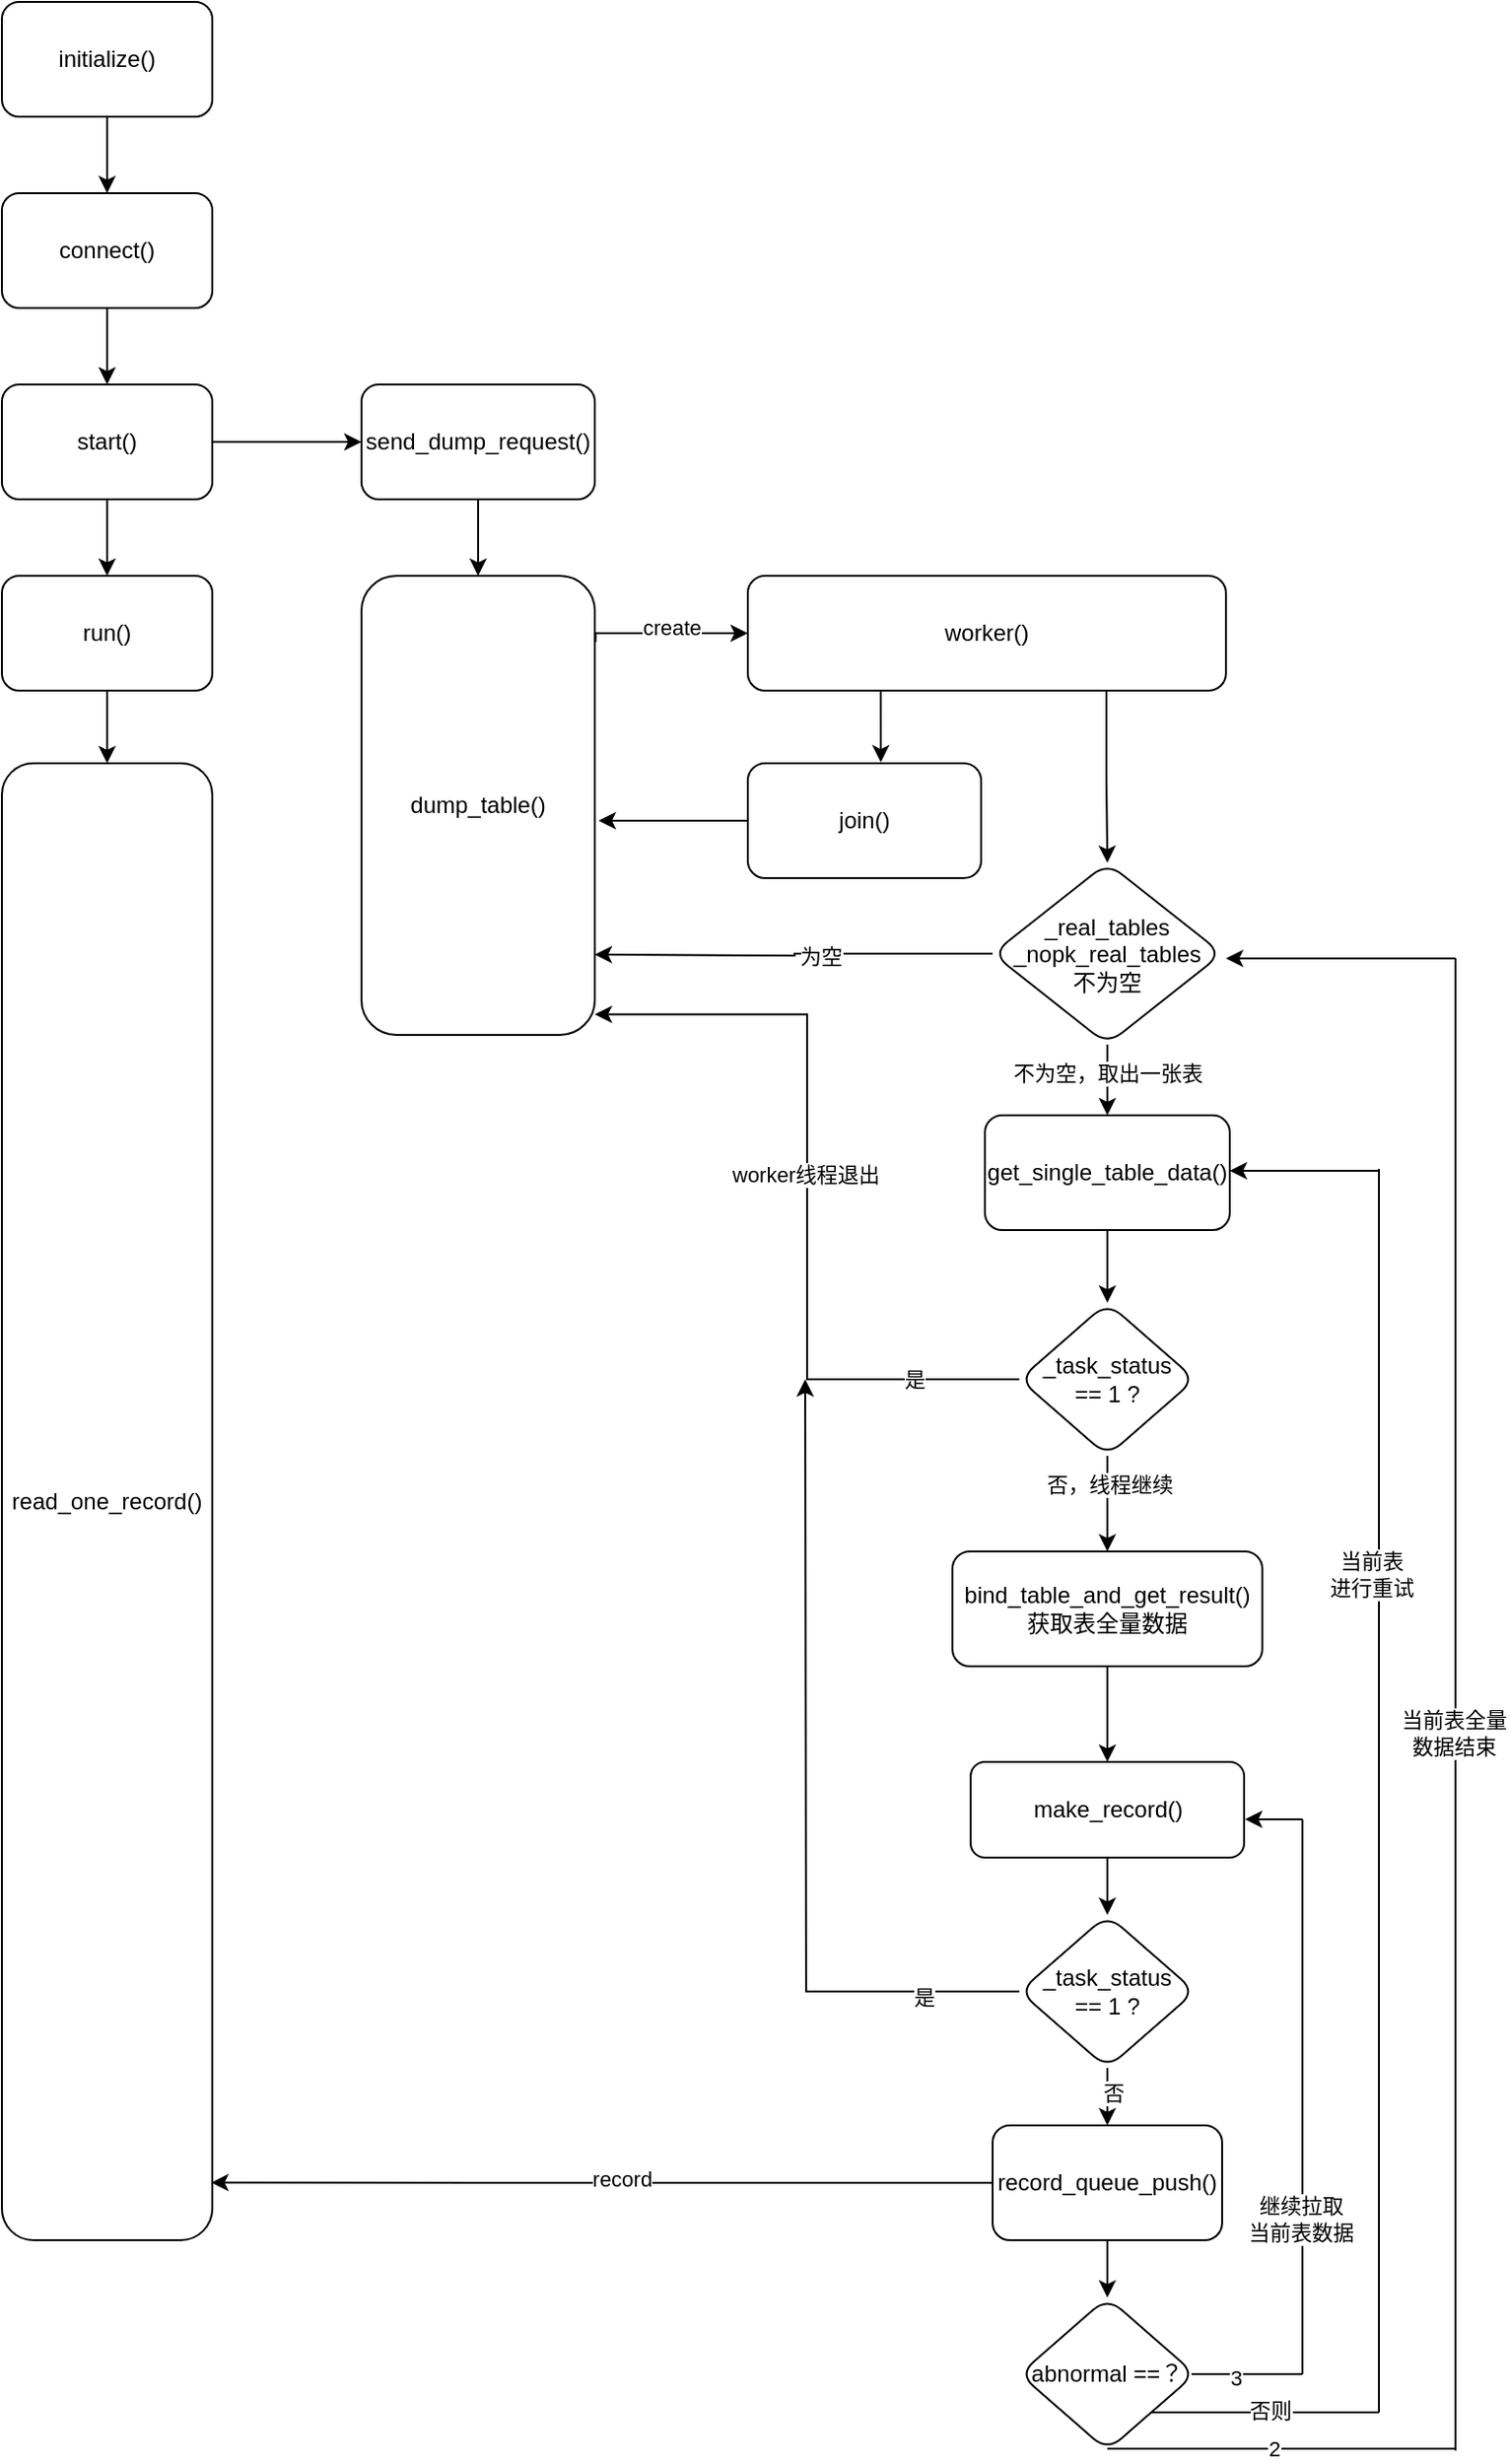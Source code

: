 <mxfile version="13.6.2" type="github">
  <diagram id="-tFmNn8upbpJzHhY9VwJ" name="Page-1">
    <mxGraphModel dx="946" dy="534" grid="1" gridSize="10" guides="1" tooltips="1" connect="1" arrows="1" fold="1" page="1" pageScale="1" pageWidth="827" pageHeight="1169" math="0" shadow="0">
      <root>
        <mxCell id="0" />
        <mxCell id="1" parent="0" />
        <mxCell id="bfp73OwQ1fV5iFU1kIxK-5" value="" style="edgeStyle=orthogonalEdgeStyle;rounded=0;orthogonalLoop=1;jettySize=auto;html=1;" edge="1" parent="1" source="bfp73OwQ1fV5iFU1kIxK-3" target="bfp73OwQ1fV5iFU1kIxK-4">
          <mxGeometry relative="1" as="geometry" />
        </mxCell>
        <mxCell id="bfp73OwQ1fV5iFU1kIxK-3" value="initialize()" style="rounded=1;whiteSpace=wrap;html=1;" vertex="1" parent="1">
          <mxGeometry x="280" y="110" width="110" height="60" as="geometry" />
        </mxCell>
        <mxCell id="bfp73OwQ1fV5iFU1kIxK-7" value="" style="edgeStyle=orthogonalEdgeStyle;rounded=0;orthogonalLoop=1;jettySize=auto;html=1;" edge="1" parent="1" source="bfp73OwQ1fV5iFU1kIxK-4" target="bfp73OwQ1fV5iFU1kIxK-6">
          <mxGeometry relative="1" as="geometry" />
        </mxCell>
        <mxCell id="bfp73OwQ1fV5iFU1kIxK-4" value="connect()" style="rounded=1;whiteSpace=wrap;html=1;" vertex="1" parent="1">
          <mxGeometry x="280" y="210" width="110" height="60" as="geometry" />
        </mxCell>
        <mxCell id="bfp73OwQ1fV5iFU1kIxK-9" value="" style="edgeStyle=orthogonalEdgeStyle;rounded=0;orthogonalLoop=1;jettySize=auto;html=1;" edge="1" parent="1" source="bfp73OwQ1fV5iFU1kIxK-6" target="bfp73OwQ1fV5iFU1kIxK-8">
          <mxGeometry relative="1" as="geometry" />
        </mxCell>
        <mxCell id="bfp73OwQ1fV5iFU1kIxK-11" value="" style="edgeStyle=orthogonalEdgeStyle;rounded=0;orthogonalLoop=1;jettySize=auto;html=1;" edge="1" parent="1" source="bfp73OwQ1fV5iFU1kIxK-6" target="bfp73OwQ1fV5iFU1kIxK-10">
          <mxGeometry relative="1" as="geometry" />
        </mxCell>
        <mxCell id="bfp73OwQ1fV5iFU1kIxK-6" value="start()" style="rounded=1;whiteSpace=wrap;html=1;" vertex="1" parent="1">
          <mxGeometry x="280" y="310" width="110" height="60" as="geometry" />
        </mxCell>
        <mxCell id="bfp73OwQ1fV5iFU1kIxK-37" value="" style="edgeStyle=orthogonalEdgeStyle;rounded=0;orthogonalLoop=1;jettySize=auto;html=1;" edge="1" parent="1" source="bfp73OwQ1fV5iFU1kIxK-8" target="bfp73OwQ1fV5iFU1kIxK-36">
          <mxGeometry relative="1" as="geometry" />
        </mxCell>
        <mxCell id="bfp73OwQ1fV5iFU1kIxK-8" value="run()" style="rounded=1;whiteSpace=wrap;html=1;" vertex="1" parent="1">
          <mxGeometry x="280" y="410" width="110" height="60" as="geometry" />
        </mxCell>
        <mxCell id="bfp73OwQ1fV5iFU1kIxK-14" value="" style="edgeStyle=orthogonalEdgeStyle;rounded=0;orthogonalLoop=1;jettySize=auto;html=1;" edge="1" parent="1" source="bfp73OwQ1fV5iFU1kIxK-10" target="bfp73OwQ1fV5iFU1kIxK-13">
          <mxGeometry relative="1" as="geometry" />
        </mxCell>
        <mxCell id="bfp73OwQ1fV5iFU1kIxK-10" value="send_dump_request()" style="rounded=1;whiteSpace=wrap;html=1;" vertex="1" parent="1">
          <mxGeometry x="468" y="310" width="122" height="60" as="geometry" />
        </mxCell>
        <mxCell id="bfp73OwQ1fV5iFU1kIxK-22" value="" style="edgeStyle=orthogonalEdgeStyle;rounded=0;orthogonalLoop=1;jettySize=auto;html=1;exitX=1.003;exitY=0.144;exitDx=0;exitDy=0;exitPerimeter=0;" edge="1" parent="1" source="bfp73OwQ1fV5iFU1kIxK-13" target="bfp73OwQ1fV5iFU1kIxK-21">
          <mxGeometry relative="1" as="geometry">
            <Array as="points">
              <mxPoint x="590" y="440" />
            </Array>
          </mxGeometry>
        </mxCell>
        <mxCell id="bfp73OwQ1fV5iFU1kIxK-50" value="create" style="edgeLabel;html=1;align=center;verticalAlign=middle;resizable=0;points=[];" vertex="1" connectable="0" parent="bfp73OwQ1fV5iFU1kIxK-22">
          <mxGeometry x="0.044" y="3" relative="1" as="geometry">
            <mxPoint as="offset" />
          </mxGeometry>
        </mxCell>
        <mxCell id="bfp73OwQ1fV5iFU1kIxK-13" value="dump_table()" style="rounded=1;whiteSpace=wrap;html=1;" vertex="1" parent="1">
          <mxGeometry x="468" y="410" width="122" height="240" as="geometry" />
        </mxCell>
        <mxCell id="bfp73OwQ1fV5iFU1kIxK-39" style="edgeStyle=orthogonalEdgeStyle;rounded=0;orthogonalLoop=1;jettySize=auto;html=1;exitX=0.25;exitY=1;exitDx=0;exitDy=0;entryX=0.57;entryY=-0.008;entryDx=0;entryDy=0;entryPerimeter=0;" edge="1" parent="1" source="bfp73OwQ1fV5iFU1kIxK-21" target="bfp73OwQ1fV5iFU1kIxK-30">
          <mxGeometry relative="1" as="geometry" />
        </mxCell>
        <mxCell id="bfp73OwQ1fV5iFU1kIxK-47" style="edgeStyle=orthogonalEdgeStyle;rounded=0;orthogonalLoop=1;jettySize=auto;html=1;exitX=0.75;exitY=1;exitDx=0;exitDy=0;entryX=0.5;entryY=0;entryDx=0;entryDy=0;" edge="1" parent="1" source="bfp73OwQ1fV5iFU1kIxK-21" target="bfp73OwQ1fV5iFU1kIxK-45">
          <mxGeometry relative="1" as="geometry" />
        </mxCell>
        <mxCell id="bfp73OwQ1fV5iFU1kIxK-21" value="worker()" style="rounded=1;whiteSpace=wrap;html=1;" vertex="1" parent="1">
          <mxGeometry x="670" y="410" width="250" height="60" as="geometry" />
        </mxCell>
        <mxCell id="bfp73OwQ1fV5iFU1kIxK-38" style="edgeStyle=orthogonalEdgeStyle;rounded=0;orthogonalLoop=1;jettySize=auto;html=1;exitX=0;exitY=0.5;exitDx=0;exitDy=0;" edge="1" parent="1" source="bfp73OwQ1fV5iFU1kIxK-30">
          <mxGeometry relative="1" as="geometry">
            <mxPoint x="592" y="538" as="targetPoint" />
          </mxGeometry>
        </mxCell>
        <mxCell id="bfp73OwQ1fV5iFU1kIxK-30" value="join()" style="rounded=1;whiteSpace=wrap;html=1;" vertex="1" parent="1">
          <mxGeometry x="670" y="508" width="122" height="60" as="geometry" />
        </mxCell>
        <mxCell id="bfp73OwQ1fV5iFU1kIxK-54" value="" style="edgeStyle=orthogonalEdgeStyle;rounded=0;orthogonalLoop=1;jettySize=auto;html=1;" edge="1" parent="1" source="bfp73OwQ1fV5iFU1kIxK-34" target="bfp73OwQ1fV5iFU1kIxK-53">
          <mxGeometry relative="1" as="geometry" />
        </mxCell>
        <mxCell id="bfp73OwQ1fV5iFU1kIxK-34" value="get_single_table_data()" style="rounded=1;whiteSpace=wrap;html=1;" vertex="1" parent="1">
          <mxGeometry x="794" y="692" width="128" height="60" as="geometry" />
        </mxCell>
        <mxCell id="bfp73OwQ1fV5iFU1kIxK-36" value="read_one_record()" style="rounded=1;whiteSpace=wrap;html=1;" vertex="1" parent="1">
          <mxGeometry x="280" y="508" width="110" height="772" as="geometry" />
        </mxCell>
        <mxCell id="bfp73OwQ1fV5iFU1kIxK-48" style="edgeStyle=orthogonalEdgeStyle;rounded=0;orthogonalLoop=1;jettySize=auto;html=1;exitX=0.5;exitY=1;exitDx=0;exitDy=0;entryX=0.5;entryY=0;entryDx=0;entryDy=0;" edge="1" parent="1" source="bfp73OwQ1fV5iFU1kIxK-45" target="bfp73OwQ1fV5iFU1kIxK-34">
          <mxGeometry relative="1" as="geometry" />
        </mxCell>
        <mxCell id="bfp73OwQ1fV5iFU1kIxK-49" value="不为空，取出一张表" style="edgeLabel;html=1;align=center;verticalAlign=middle;resizable=0;points=[];" vertex="1" connectable="0" parent="bfp73OwQ1fV5iFU1kIxK-48">
          <mxGeometry x="-0.216" relative="1" as="geometry">
            <mxPoint as="offset" />
          </mxGeometry>
        </mxCell>
        <mxCell id="bfp73OwQ1fV5iFU1kIxK-51" style="edgeStyle=orthogonalEdgeStyle;rounded=0;orthogonalLoop=1;jettySize=auto;html=1;exitX=0;exitY=0.5;exitDx=0;exitDy=0;" edge="1" parent="1" source="bfp73OwQ1fV5iFU1kIxK-45">
          <mxGeometry relative="1" as="geometry">
            <mxPoint x="590" y="608" as="targetPoint" />
          </mxGeometry>
        </mxCell>
        <mxCell id="bfp73OwQ1fV5iFU1kIxK-52" value="为空" style="edgeLabel;html=1;align=center;verticalAlign=middle;resizable=0;points=[];" vertex="1" connectable="0" parent="bfp73OwQ1fV5iFU1kIxK-51">
          <mxGeometry x="0.002" y="13" relative="1" as="geometry">
            <mxPoint x="13" y="-13" as="offset" />
          </mxGeometry>
        </mxCell>
        <mxCell id="bfp73OwQ1fV5iFU1kIxK-45" value="_real_tables&lt;br&gt;_nopk_real_tables&lt;br&gt;不为空" style="rhombus;whiteSpace=wrap;html=1;rounded=1;" vertex="1" parent="1">
          <mxGeometry x="798" y="560" width="120" height="95" as="geometry" />
        </mxCell>
        <mxCell id="bfp73OwQ1fV5iFU1kIxK-55" style="edgeStyle=orthogonalEdgeStyle;rounded=0;orthogonalLoop=1;jettySize=auto;html=1;exitX=0;exitY=0.5;exitDx=0;exitDy=0;entryX=1;entryY=0.955;entryDx=0;entryDy=0;entryPerimeter=0;" edge="1" parent="1" source="bfp73OwQ1fV5iFU1kIxK-53" target="bfp73OwQ1fV5iFU1kIxK-13">
          <mxGeometry relative="1" as="geometry" />
        </mxCell>
        <mxCell id="bfp73OwQ1fV5iFU1kIxK-56" value="worker线程退出" style="edgeLabel;html=1;align=center;verticalAlign=middle;resizable=0;points=[];" vertex="1" connectable="0" parent="bfp73OwQ1fV5iFU1kIxK-55">
          <mxGeometry x="0.058" y="1" relative="1" as="geometry">
            <mxPoint as="offset" />
          </mxGeometry>
        </mxCell>
        <mxCell id="bfp73OwQ1fV5iFU1kIxK-57" value="是" style="edgeLabel;html=1;align=center;verticalAlign=middle;resizable=0;points=[];" vertex="1" connectable="0" parent="bfp73OwQ1fV5iFU1kIxK-55">
          <mxGeometry x="-0.734" relative="1" as="geometry">
            <mxPoint as="offset" />
          </mxGeometry>
        </mxCell>
        <mxCell id="bfp73OwQ1fV5iFU1kIxK-59" value="" style="edgeStyle=orthogonalEdgeStyle;rounded=0;orthogonalLoop=1;jettySize=auto;html=1;" edge="1" parent="1" source="bfp73OwQ1fV5iFU1kIxK-53" target="bfp73OwQ1fV5iFU1kIxK-58">
          <mxGeometry relative="1" as="geometry" />
        </mxCell>
        <mxCell id="bfp73OwQ1fV5iFU1kIxK-60" value="否，线程继续" style="edgeLabel;html=1;align=center;verticalAlign=middle;resizable=0;points=[];" vertex="1" connectable="0" parent="bfp73OwQ1fV5iFU1kIxK-59">
          <mxGeometry x="-0.4" y="1" relative="1" as="geometry">
            <mxPoint as="offset" />
          </mxGeometry>
        </mxCell>
        <mxCell id="bfp73OwQ1fV5iFU1kIxK-53" value="_task_status&lt;br&gt;== 1 ?" style="rhombus;whiteSpace=wrap;html=1;rounded=1;" vertex="1" parent="1">
          <mxGeometry x="812" y="790" width="92" height="80" as="geometry" />
        </mxCell>
        <mxCell id="bfp73OwQ1fV5iFU1kIxK-62" value="" style="edgeStyle=orthogonalEdgeStyle;rounded=0;orthogonalLoop=1;jettySize=auto;html=1;" edge="1" parent="1" source="bfp73OwQ1fV5iFU1kIxK-58" target="bfp73OwQ1fV5iFU1kIxK-61">
          <mxGeometry relative="1" as="geometry" />
        </mxCell>
        <mxCell id="bfp73OwQ1fV5iFU1kIxK-58" value="bind_table_and_get_result()&lt;br&gt;获取表全量数据" style="whiteSpace=wrap;html=1;rounded=1;" vertex="1" parent="1">
          <mxGeometry x="777" y="920" width="162" height="60" as="geometry" />
        </mxCell>
        <mxCell id="bfp73OwQ1fV5iFU1kIxK-64" style="edgeStyle=orthogonalEdgeStyle;rounded=0;orthogonalLoop=1;jettySize=auto;html=1;exitX=0.5;exitY=1;exitDx=0;exitDy=0;entryX=0.5;entryY=0;entryDx=0;entryDy=0;" edge="1" parent="1" source="bfp73OwQ1fV5iFU1kIxK-61" target="bfp73OwQ1fV5iFU1kIxK-63">
          <mxGeometry relative="1" as="geometry" />
        </mxCell>
        <mxCell id="bfp73OwQ1fV5iFU1kIxK-61" value="make_record()" style="whiteSpace=wrap;html=1;rounded=1;" vertex="1" parent="1">
          <mxGeometry x="786.5" y="1030" width="143" height="50" as="geometry" />
        </mxCell>
        <mxCell id="bfp73OwQ1fV5iFU1kIxK-65" style="edgeStyle=orthogonalEdgeStyle;rounded=0;orthogonalLoop=1;jettySize=auto;html=1;exitX=0;exitY=0.5;exitDx=0;exitDy=0;" edge="1" parent="1" source="bfp73OwQ1fV5iFU1kIxK-63">
          <mxGeometry relative="1" as="geometry">
            <mxPoint x="700" y="830" as="targetPoint" />
          </mxGeometry>
        </mxCell>
        <mxCell id="bfp73OwQ1fV5iFU1kIxK-66" value="是" style="edgeLabel;html=1;align=center;verticalAlign=middle;resizable=0;points=[];" vertex="1" connectable="0" parent="bfp73OwQ1fV5iFU1kIxK-65">
          <mxGeometry x="-0.768" y="3" relative="1" as="geometry">
            <mxPoint as="offset" />
          </mxGeometry>
        </mxCell>
        <mxCell id="bfp73OwQ1fV5iFU1kIxK-68" value="" style="edgeStyle=orthogonalEdgeStyle;rounded=0;orthogonalLoop=1;jettySize=auto;html=1;" edge="1" parent="1" source="bfp73OwQ1fV5iFU1kIxK-63" target="bfp73OwQ1fV5iFU1kIxK-67">
          <mxGeometry relative="1" as="geometry" />
        </mxCell>
        <mxCell id="bfp73OwQ1fV5iFU1kIxK-69" value="否" style="edgeLabel;html=1;align=center;verticalAlign=middle;resizable=0;points=[];" vertex="1" connectable="0" parent="bfp73OwQ1fV5iFU1kIxK-68">
          <mxGeometry x="0.3" y="3" relative="1" as="geometry">
            <mxPoint as="offset" />
          </mxGeometry>
        </mxCell>
        <mxCell id="bfp73OwQ1fV5iFU1kIxK-63" value="_task_status&lt;br&gt;== 1 ?" style="rhombus;whiteSpace=wrap;html=1;rounded=1;" vertex="1" parent="1">
          <mxGeometry x="812" y="1110" width="92" height="80" as="geometry" />
        </mxCell>
        <mxCell id="bfp73OwQ1fV5iFU1kIxK-71" style="edgeStyle=orthogonalEdgeStyle;rounded=0;orthogonalLoop=1;jettySize=auto;html=1;exitX=0;exitY=0.5;exitDx=0;exitDy=0;entryX=0.995;entryY=0.961;entryDx=0;entryDy=0;entryPerimeter=0;" edge="1" parent="1" source="bfp73OwQ1fV5iFU1kIxK-67" target="bfp73OwQ1fV5iFU1kIxK-36">
          <mxGeometry relative="1" as="geometry" />
        </mxCell>
        <mxCell id="bfp73OwQ1fV5iFU1kIxK-72" value="record" style="edgeLabel;html=1;align=center;verticalAlign=middle;resizable=0;points=[];" vertex="1" connectable="0" parent="bfp73OwQ1fV5iFU1kIxK-71">
          <mxGeometry x="-0.001" y="-10" relative="1" as="geometry">
            <mxPoint x="10" y="8" as="offset" />
          </mxGeometry>
        </mxCell>
        <mxCell id="bfp73OwQ1fV5iFU1kIxK-74" value="" style="edgeStyle=orthogonalEdgeStyle;rounded=0;orthogonalLoop=1;jettySize=auto;html=1;" edge="1" parent="1" source="bfp73OwQ1fV5iFU1kIxK-67" target="bfp73OwQ1fV5iFU1kIxK-73">
          <mxGeometry relative="1" as="geometry" />
        </mxCell>
        <mxCell id="bfp73OwQ1fV5iFU1kIxK-67" value="record_queue_push()" style="whiteSpace=wrap;html=1;rounded=1;" vertex="1" parent="1">
          <mxGeometry x="798" y="1220" width="120" height="60" as="geometry" />
        </mxCell>
        <mxCell id="bfp73OwQ1fV5iFU1kIxK-73" value="abnormal ==？" style="rhombus;whiteSpace=wrap;html=1;rounded=1;" vertex="1" parent="1">
          <mxGeometry x="812" y="1310" width="92" height="80" as="geometry" />
        </mxCell>
        <mxCell id="bfp73OwQ1fV5iFU1kIxK-78" value="" style="endArrow=none;html=1;exitX=0.978;exitY=0.5;exitDx=0;exitDy=0;exitPerimeter=0;" edge="1" parent="1" source="bfp73OwQ1fV5iFU1kIxK-73">
          <mxGeometry width="50" height="50" relative="1" as="geometry">
            <mxPoint x="680" y="1360" as="sourcePoint" />
            <mxPoint x="960" y="1350" as="targetPoint" />
          </mxGeometry>
        </mxCell>
        <mxCell id="bfp73OwQ1fV5iFU1kIxK-85" value="3" style="edgeLabel;html=1;align=center;verticalAlign=middle;resizable=0;points=[];" vertex="1" connectable="0" parent="bfp73OwQ1fV5iFU1kIxK-78">
          <mxGeometry x="-0.208" y="-2" relative="1" as="geometry">
            <mxPoint as="offset" />
          </mxGeometry>
        </mxCell>
        <mxCell id="bfp73OwQ1fV5iFU1kIxK-82" value="" style="endArrow=none;html=1;" edge="1" parent="1">
          <mxGeometry width="50" height="50" relative="1" as="geometry">
            <mxPoint x="960" y="1350" as="sourcePoint" />
            <mxPoint x="960" y="1060" as="targetPoint" />
          </mxGeometry>
        </mxCell>
        <mxCell id="bfp73OwQ1fV5iFU1kIxK-84" value="继续拉取&lt;br&gt;当前表数据" style="edgeLabel;html=1;align=center;verticalAlign=middle;resizable=0;points=[];" vertex="1" connectable="0" parent="bfp73OwQ1fV5iFU1kIxK-82">
          <mxGeometry x="-0.443" y="1" relative="1" as="geometry">
            <mxPoint as="offset" />
          </mxGeometry>
        </mxCell>
        <mxCell id="bfp73OwQ1fV5iFU1kIxK-83" value="" style="endArrow=classic;html=1;" edge="1" parent="1">
          <mxGeometry width="50" height="50" relative="1" as="geometry">
            <mxPoint x="960" y="1060" as="sourcePoint" />
            <mxPoint x="930" y="1060" as="targetPoint" />
          </mxGeometry>
        </mxCell>
        <mxCell id="bfp73OwQ1fV5iFU1kIxK-90" value="" style="endArrow=none;html=1;entryX=0.5;entryY=0.963;entryDx=0;entryDy=0;entryPerimeter=0;" edge="1" parent="1">
          <mxGeometry width="50" height="50" relative="1" as="geometry">
            <mxPoint x="1040" y="1389" as="sourcePoint" />
            <mxPoint x="858" y="1389.04" as="targetPoint" />
          </mxGeometry>
        </mxCell>
        <mxCell id="bfp73OwQ1fV5iFU1kIxK-91" value="2" style="edgeLabel;html=1;align=center;verticalAlign=middle;resizable=0;points=[];" vertex="1" connectable="0" parent="bfp73OwQ1fV5iFU1kIxK-90">
          <mxGeometry x="0.045" relative="1" as="geometry">
            <mxPoint as="offset" />
          </mxGeometry>
        </mxCell>
        <mxCell id="bfp73OwQ1fV5iFU1kIxK-92" value="" style="endArrow=none;html=1;" edge="1" parent="1">
          <mxGeometry width="50" height="50" relative="1" as="geometry">
            <mxPoint x="1040" y="1390" as="sourcePoint" />
            <mxPoint x="1040" y="610" as="targetPoint" />
          </mxGeometry>
        </mxCell>
        <mxCell id="bfp73OwQ1fV5iFU1kIxK-94" value="当前表全量&lt;br&gt;数据结束" style="edgeLabel;html=1;align=center;verticalAlign=middle;resizable=0;points=[];" vertex="1" connectable="0" parent="bfp73OwQ1fV5iFU1kIxK-92">
          <mxGeometry x="-0.037" y="1" relative="1" as="geometry">
            <mxPoint as="offset" />
          </mxGeometry>
        </mxCell>
        <mxCell id="bfp73OwQ1fV5iFU1kIxK-93" value="" style="endArrow=classic;html=1;" edge="1" parent="1">
          <mxGeometry width="50" height="50" relative="1" as="geometry">
            <mxPoint x="1040" y="610" as="sourcePoint" />
            <mxPoint x="920" y="610" as="targetPoint" />
          </mxGeometry>
        </mxCell>
        <mxCell id="bfp73OwQ1fV5iFU1kIxK-95" value="" style="endArrow=none;html=1;exitX=1;exitY=1;exitDx=0;exitDy=0;" edge="1" parent="1" source="bfp73OwQ1fV5iFU1kIxK-73">
          <mxGeometry width="50" height="50" relative="1" as="geometry">
            <mxPoint x="860" y="1460" as="sourcePoint" />
            <mxPoint x="1000" y="1370" as="targetPoint" />
          </mxGeometry>
        </mxCell>
        <mxCell id="bfp73OwQ1fV5iFU1kIxK-96" value="否则" style="edgeLabel;html=1;align=center;verticalAlign=middle;resizable=0;points=[];" vertex="1" connectable="0" parent="bfp73OwQ1fV5iFU1kIxK-95">
          <mxGeometry x="0.04" y="1" relative="1" as="geometry">
            <mxPoint as="offset" />
          </mxGeometry>
        </mxCell>
        <mxCell id="bfp73OwQ1fV5iFU1kIxK-97" value="" style="endArrow=none;html=1;" edge="1" parent="1">
          <mxGeometry width="50" height="50" relative="1" as="geometry">
            <mxPoint x="1000" y="1370" as="sourcePoint" />
            <mxPoint x="1000" y="720" as="targetPoint" />
          </mxGeometry>
        </mxCell>
        <mxCell id="bfp73OwQ1fV5iFU1kIxK-99" value="当前表&lt;br&gt;进行重试" style="edgeLabel;html=1;align=center;verticalAlign=middle;resizable=0;points=[];" vertex="1" connectable="0" parent="bfp73OwQ1fV5iFU1kIxK-97">
          <mxGeometry x="0.348" y="4" relative="1" as="geometry">
            <mxPoint as="offset" />
          </mxGeometry>
        </mxCell>
        <mxCell id="bfp73OwQ1fV5iFU1kIxK-98" value="" style="endArrow=classic;html=1;entryX=1;entryY=0.5;entryDx=0;entryDy=0;" edge="1" parent="1">
          <mxGeometry width="50" height="50" relative="1" as="geometry">
            <mxPoint x="1000" y="721" as="sourcePoint" />
            <mxPoint x="922" y="721" as="targetPoint" />
          </mxGeometry>
        </mxCell>
      </root>
    </mxGraphModel>
  </diagram>
</mxfile>
